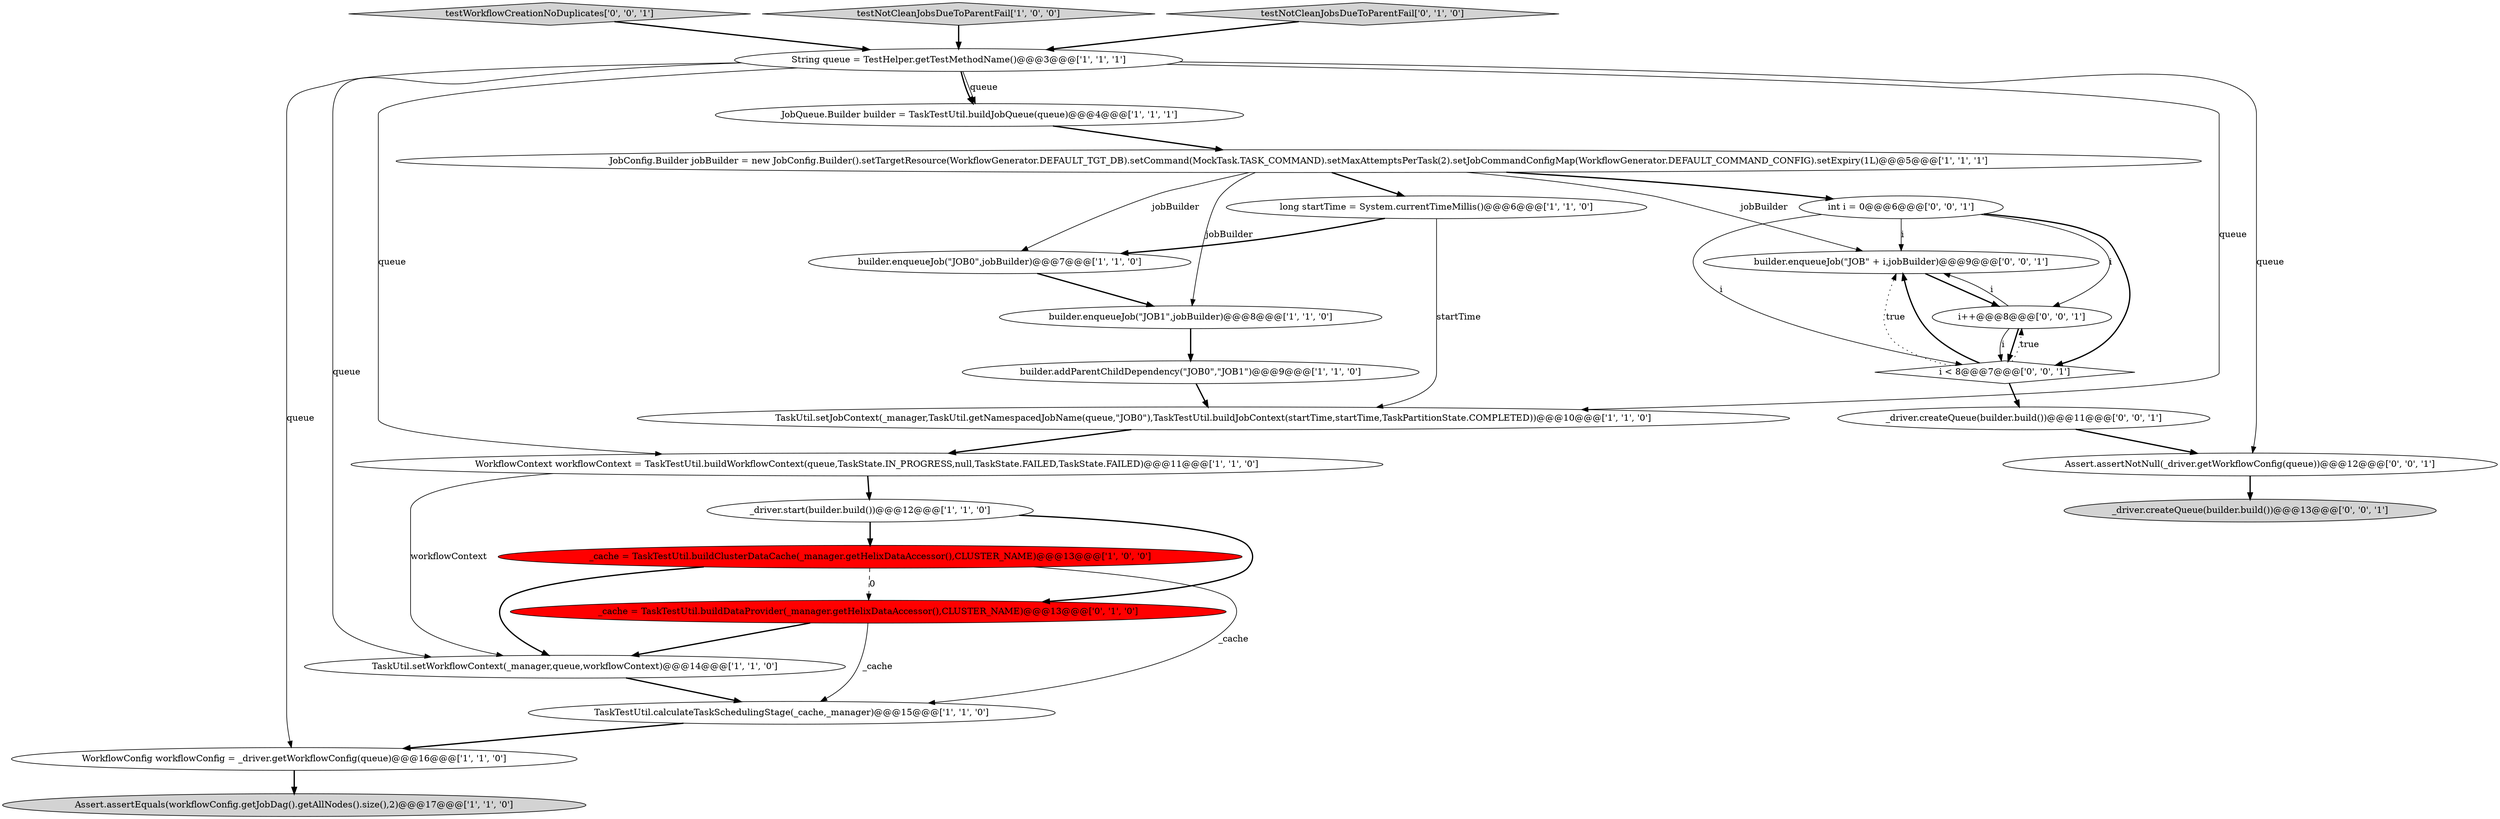 digraph {
14 [style = filled, label = "JobConfig.Builder jobBuilder = new JobConfig.Builder().setTargetResource(WorkflowGenerator.DEFAULT_TGT_DB).setCommand(MockTask.TASK_COMMAND).setMaxAttemptsPerTask(2).setJobCommandConfigMap(WorkflowGenerator.DEFAULT_COMMAND_CONFIG).setExpiry(1L)@@@5@@@['1', '1', '1']", fillcolor = white, shape = ellipse image = "AAA0AAABBB1BBB"];
22 [style = filled, label = "testWorkflowCreationNoDuplicates['0', '0', '1']", fillcolor = lightgray, shape = diamond image = "AAA0AAABBB3BBB"];
11 [style = filled, label = "long startTime = System.currentTimeMillis()@@@6@@@['1', '1', '0']", fillcolor = white, shape = ellipse image = "AAA0AAABBB1BBB"];
16 [style = filled, label = "_cache = TaskTestUtil.buildDataProvider(_manager.getHelixDataAccessor(),CLUSTER_NAME)@@@13@@@['0', '1', '0']", fillcolor = red, shape = ellipse image = "AAA1AAABBB2BBB"];
12 [style = filled, label = "_cache = TaskTestUtil.buildClusterDataCache(_manager.getHelixDataAccessor(),CLUSTER_NAME)@@@13@@@['1', '0', '0']", fillcolor = red, shape = ellipse image = "AAA1AAABBB1BBB"];
2 [style = filled, label = "String queue = TestHelper.getTestMethodName()@@@3@@@['1', '1', '1']", fillcolor = white, shape = ellipse image = "AAA0AAABBB1BBB"];
8 [style = filled, label = "testNotCleanJobsDueToParentFail['1', '0', '0']", fillcolor = lightgray, shape = diamond image = "AAA0AAABBB1BBB"];
1 [style = filled, label = "builder.enqueueJob(\"JOB1\",jobBuilder)@@@8@@@['1', '1', '0']", fillcolor = white, shape = ellipse image = "AAA0AAABBB1BBB"];
6 [style = filled, label = "WorkflowContext workflowContext = TaskTestUtil.buildWorkflowContext(queue,TaskState.IN_PROGRESS,null,TaskState.FAILED,TaskState.FAILED)@@@11@@@['1', '1', '0']", fillcolor = white, shape = ellipse image = "AAA0AAABBB1BBB"];
4 [style = filled, label = "WorkflowConfig workflowConfig = _driver.getWorkflowConfig(queue)@@@16@@@['1', '1', '0']", fillcolor = white, shape = ellipse image = "AAA0AAABBB1BBB"];
5 [style = filled, label = "TaskTestUtil.calculateTaskSchedulingStage(_cache,_manager)@@@15@@@['1', '1', '0']", fillcolor = white, shape = ellipse image = "AAA0AAABBB1BBB"];
10 [style = filled, label = "JobQueue.Builder builder = TaskTestUtil.buildJobQueue(queue)@@@4@@@['1', '1', '1']", fillcolor = white, shape = ellipse image = "AAA0AAABBB1BBB"];
9 [style = filled, label = "builder.addParentChildDependency(\"JOB0\",\"JOB1\")@@@9@@@['1', '1', '0']", fillcolor = white, shape = ellipse image = "AAA0AAABBB1BBB"];
25 [style = filled, label = "i++@@@8@@@['0', '0', '1']", fillcolor = white, shape = ellipse image = "AAA0AAABBB3BBB"];
20 [style = filled, label = "builder.enqueueJob(\"JOB\" + i,jobBuilder)@@@9@@@['0', '0', '1']", fillcolor = white, shape = ellipse image = "AAA0AAABBB3BBB"];
7 [style = filled, label = "TaskUtil.setWorkflowContext(_manager,queue,workflowContext)@@@14@@@['1', '1', '0']", fillcolor = white, shape = ellipse image = "AAA0AAABBB1BBB"];
18 [style = filled, label = "_driver.createQueue(builder.build())@@@11@@@['0', '0', '1']", fillcolor = white, shape = ellipse image = "AAA0AAABBB3BBB"];
13 [style = filled, label = "Assert.assertEquals(workflowConfig.getJobDag().getAllNodes().size(),2)@@@17@@@['1', '1', '0']", fillcolor = lightgray, shape = ellipse image = "AAA0AAABBB1BBB"];
21 [style = filled, label = "i < 8@@@7@@@['0', '0', '1']", fillcolor = white, shape = diamond image = "AAA0AAABBB3BBB"];
15 [style = filled, label = "_driver.start(builder.build())@@@12@@@['1', '1', '0']", fillcolor = white, shape = ellipse image = "AAA0AAABBB1BBB"];
3 [style = filled, label = "TaskUtil.setJobContext(_manager,TaskUtil.getNamespacedJobName(queue,\"JOB0\"),TaskTestUtil.buildJobContext(startTime,startTime,TaskPartitionState.COMPLETED))@@@10@@@['1', '1', '0']", fillcolor = white, shape = ellipse image = "AAA0AAABBB1BBB"];
23 [style = filled, label = "_driver.createQueue(builder.build())@@@13@@@['0', '0', '1']", fillcolor = lightgray, shape = ellipse image = "AAA0AAABBB3BBB"];
0 [style = filled, label = "builder.enqueueJob(\"JOB0\",jobBuilder)@@@7@@@['1', '1', '0']", fillcolor = white, shape = ellipse image = "AAA0AAABBB1BBB"];
19 [style = filled, label = "int i = 0@@@6@@@['0', '0', '1']", fillcolor = white, shape = ellipse image = "AAA0AAABBB3BBB"];
17 [style = filled, label = "testNotCleanJobsDueToParentFail['0', '1', '0']", fillcolor = lightgray, shape = diamond image = "AAA0AAABBB2BBB"];
24 [style = filled, label = "Assert.assertNotNull(_driver.getWorkflowConfig(queue))@@@12@@@['0', '0', '1']", fillcolor = white, shape = ellipse image = "AAA0AAABBB3BBB"];
14->20 [style = solid, label="jobBuilder"];
2->7 [style = solid, label="queue"];
25->21 [style = solid, label="i"];
2->4 [style = solid, label="queue"];
18->24 [style = bold, label=""];
2->24 [style = solid, label="queue"];
22->2 [style = bold, label=""];
21->20 [style = dotted, label="true"];
25->20 [style = solid, label="i"];
10->14 [style = bold, label=""];
12->16 [style = dashed, label="0"];
11->3 [style = solid, label="startTime"];
4->13 [style = bold, label=""];
14->0 [style = solid, label="jobBuilder"];
16->7 [style = bold, label=""];
2->10 [style = solid, label="queue"];
3->6 [style = bold, label=""];
14->19 [style = bold, label=""];
2->10 [style = bold, label=""];
15->16 [style = bold, label=""];
6->7 [style = solid, label="workflowContext"];
20->25 [style = bold, label=""];
12->7 [style = bold, label=""];
21->18 [style = bold, label=""];
1->9 [style = bold, label=""];
6->15 [style = bold, label=""];
16->5 [style = solid, label="_cache"];
21->25 [style = dotted, label="true"];
19->20 [style = solid, label="i"];
19->25 [style = solid, label="i"];
7->5 [style = bold, label=""];
11->0 [style = bold, label=""];
21->20 [style = bold, label=""];
19->21 [style = solid, label="i"];
17->2 [style = bold, label=""];
8->2 [style = bold, label=""];
2->6 [style = solid, label="queue"];
0->1 [style = bold, label=""];
5->4 [style = bold, label=""];
9->3 [style = bold, label=""];
14->1 [style = solid, label="jobBuilder"];
15->12 [style = bold, label=""];
2->3 [style = solid, label="queue"];
14->11 [style = bold, label=""];
25->21 [style = bold, label=""];
12->5 [style = solid, label="_cache"];
24->23 [style = bold, label=""];
19->21 [style = bold, label=""];
}
